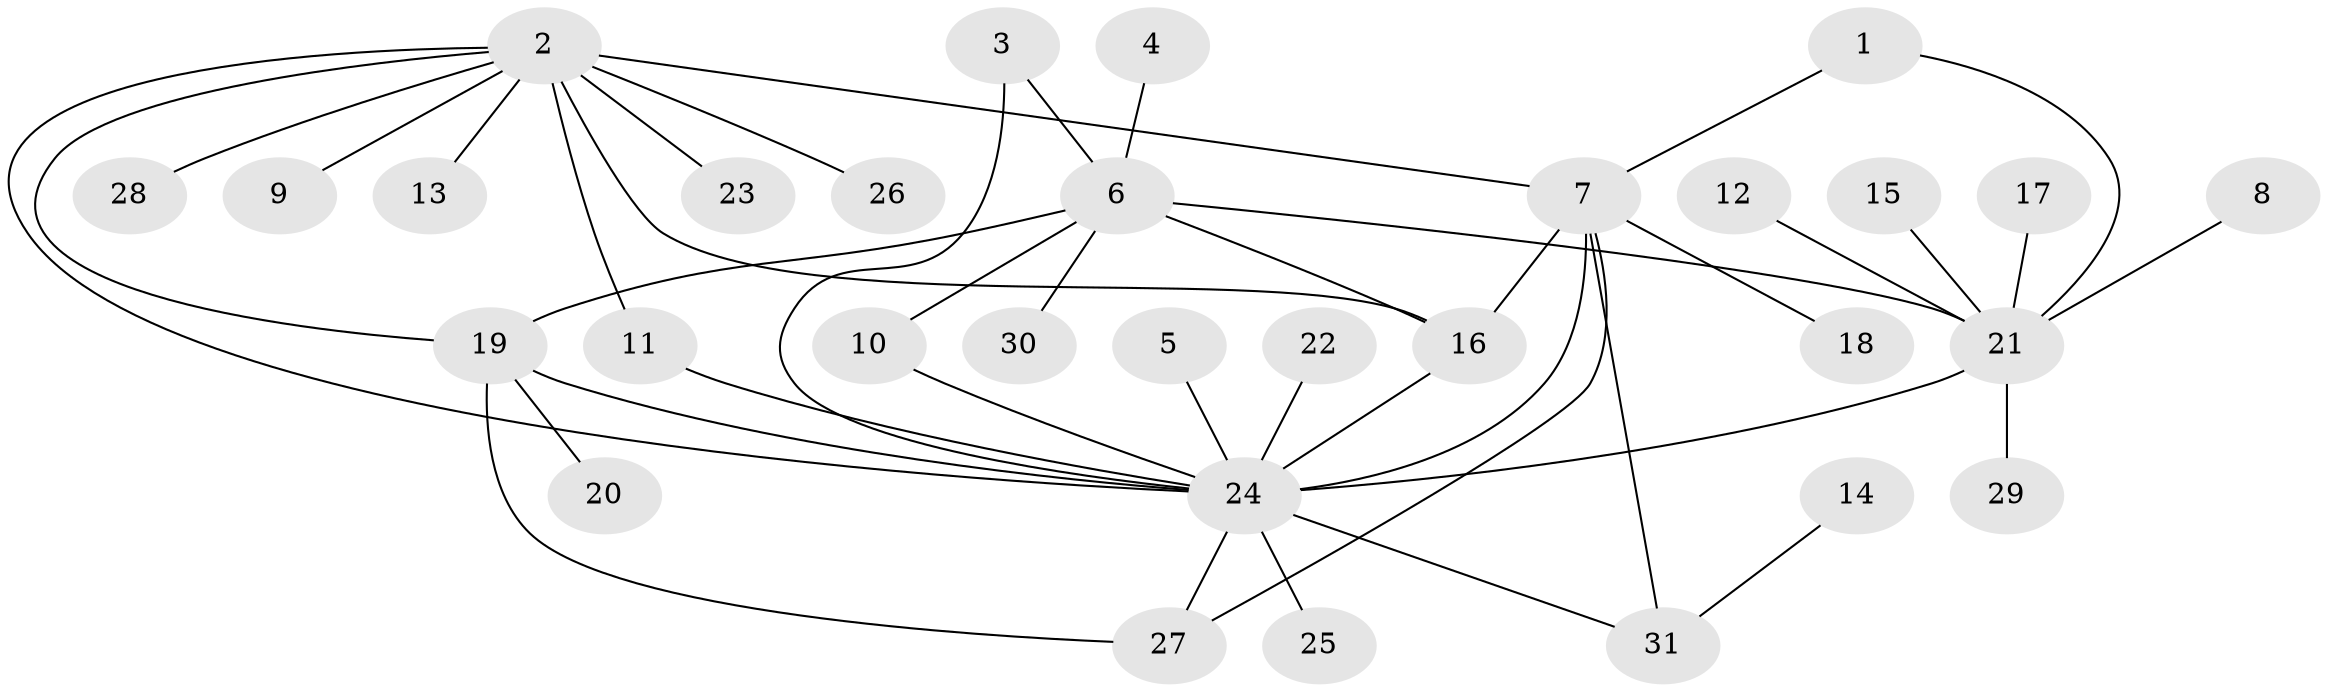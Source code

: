 // original degree distribution, {13: 0.017543859649122806, 16: 0.017543859649122806, 8: 0.017543859649122806, 10: 0.03508771929824561, 1: 0.47368421052631576, 7: 0.017543859649122806, 2: 0.3157894736842105, 3: 0.05263157894736842, 4: 0.017543859649122806, 5: 0.03508771929824561}
// Generated by graph-tools (version 1.1) at 2025/01/03/09/25 03:01:42]
// undirected, 31 vertices, 43 edges
graph export_dot {
graph [start="1"]
  node [color=gray90,style=filled];
  1;
  2;
  3;
  4;
  5;
  6;
  7;
  8;
  9;
  10;
  11;
  12;
  13;
  14;
  15;
  16;
  17;
  18;
  19;
  20;
  21;
  22;
  23;
  24;
  25;
  26;
  27;
  28;
  29;
  30;
  31;
  1 -- 7 [weight=1.0];
  1 -- 21 [weight=1.0];
  2 -- 7 [weight=1.0];
  2 -- 9 [weight=1.0];
  2 -- 11 [weight=1.0];
  2 -- 13 [weight=1.0];
  2 -- 16 [weight=2.0];
  2 -- 19 [weight=1.0];
  2 -- 23 [weight=1.0];
  2 -- 24 [weight=1.0];
  2 -- 26 [weight=1.0];
  2 -- 28 [weight=1.0];
  3 -- 6 [weight=1.0];
  3 -- 24 [weight=1.0];
  4 -- 6 [weight=1.0];
  5 -- 24 [weight=1.0];
  6 -- 10 [weight=1.0];
  6 -- 16 [weight=1.0];
  6 -- 19 [weight=1.0];
  6 -- 21 [weight=1.0];
  6 -- 30 [weight=2.0];
  7 -- 16 [weight=1.0];
  7 -- 18 [weight=1.0];
  7 -- 24 [weight=1.0];
  7 -- 27 [weight=1.0];
  7 -- 31 [weight=1.0];
  8 -- 21 [weight=1.0];
  10 -- 24 [weight=1.0];
  11 -- 24 [weight=1.0];
  12 -- 21 [weight=1.0];
  14 -- 31 [weight=1.0];
  15 -- 21 [weight=1.0];
  16 -- 24 [weight=2.0];
  17 -- 21 [weight=1.0];
  19 -- 20 [weight=1.0];
  19 -- 24 [weight=1.0];
  19 -- 27 [weight=1.0];
  21 -- 24 [weight=1.0];
  21 -- 29 [weight=1.0];
  22 -- 24 [weight=1.0];
  24 -- 25 [weight=1.0];
  24 -- 27 [weight=1.0];
  24 -- 31 [weight=1.0];
}
